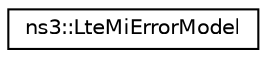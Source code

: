 digraph "Graphical Class Hierarchy"
{
 // LATEX_PDF_SIZE
  edge [fontname="Helvetica",fontsize="10",labelfontname="Helvetica",labelfontsize="10"];
  node [fontname="Helvetica",fontsize="10",shape=record];
  rankdir="LR";
  Node0 [label="ns3::LteMiErrorModel",height=0.2,width=0.4,color="black", fillcolor="white", style="filled",URL="$classns3_1_1_lte_mi_error_model.html",tooltip="This class provides the BLER estimation based on mutual information metrics."];
}
